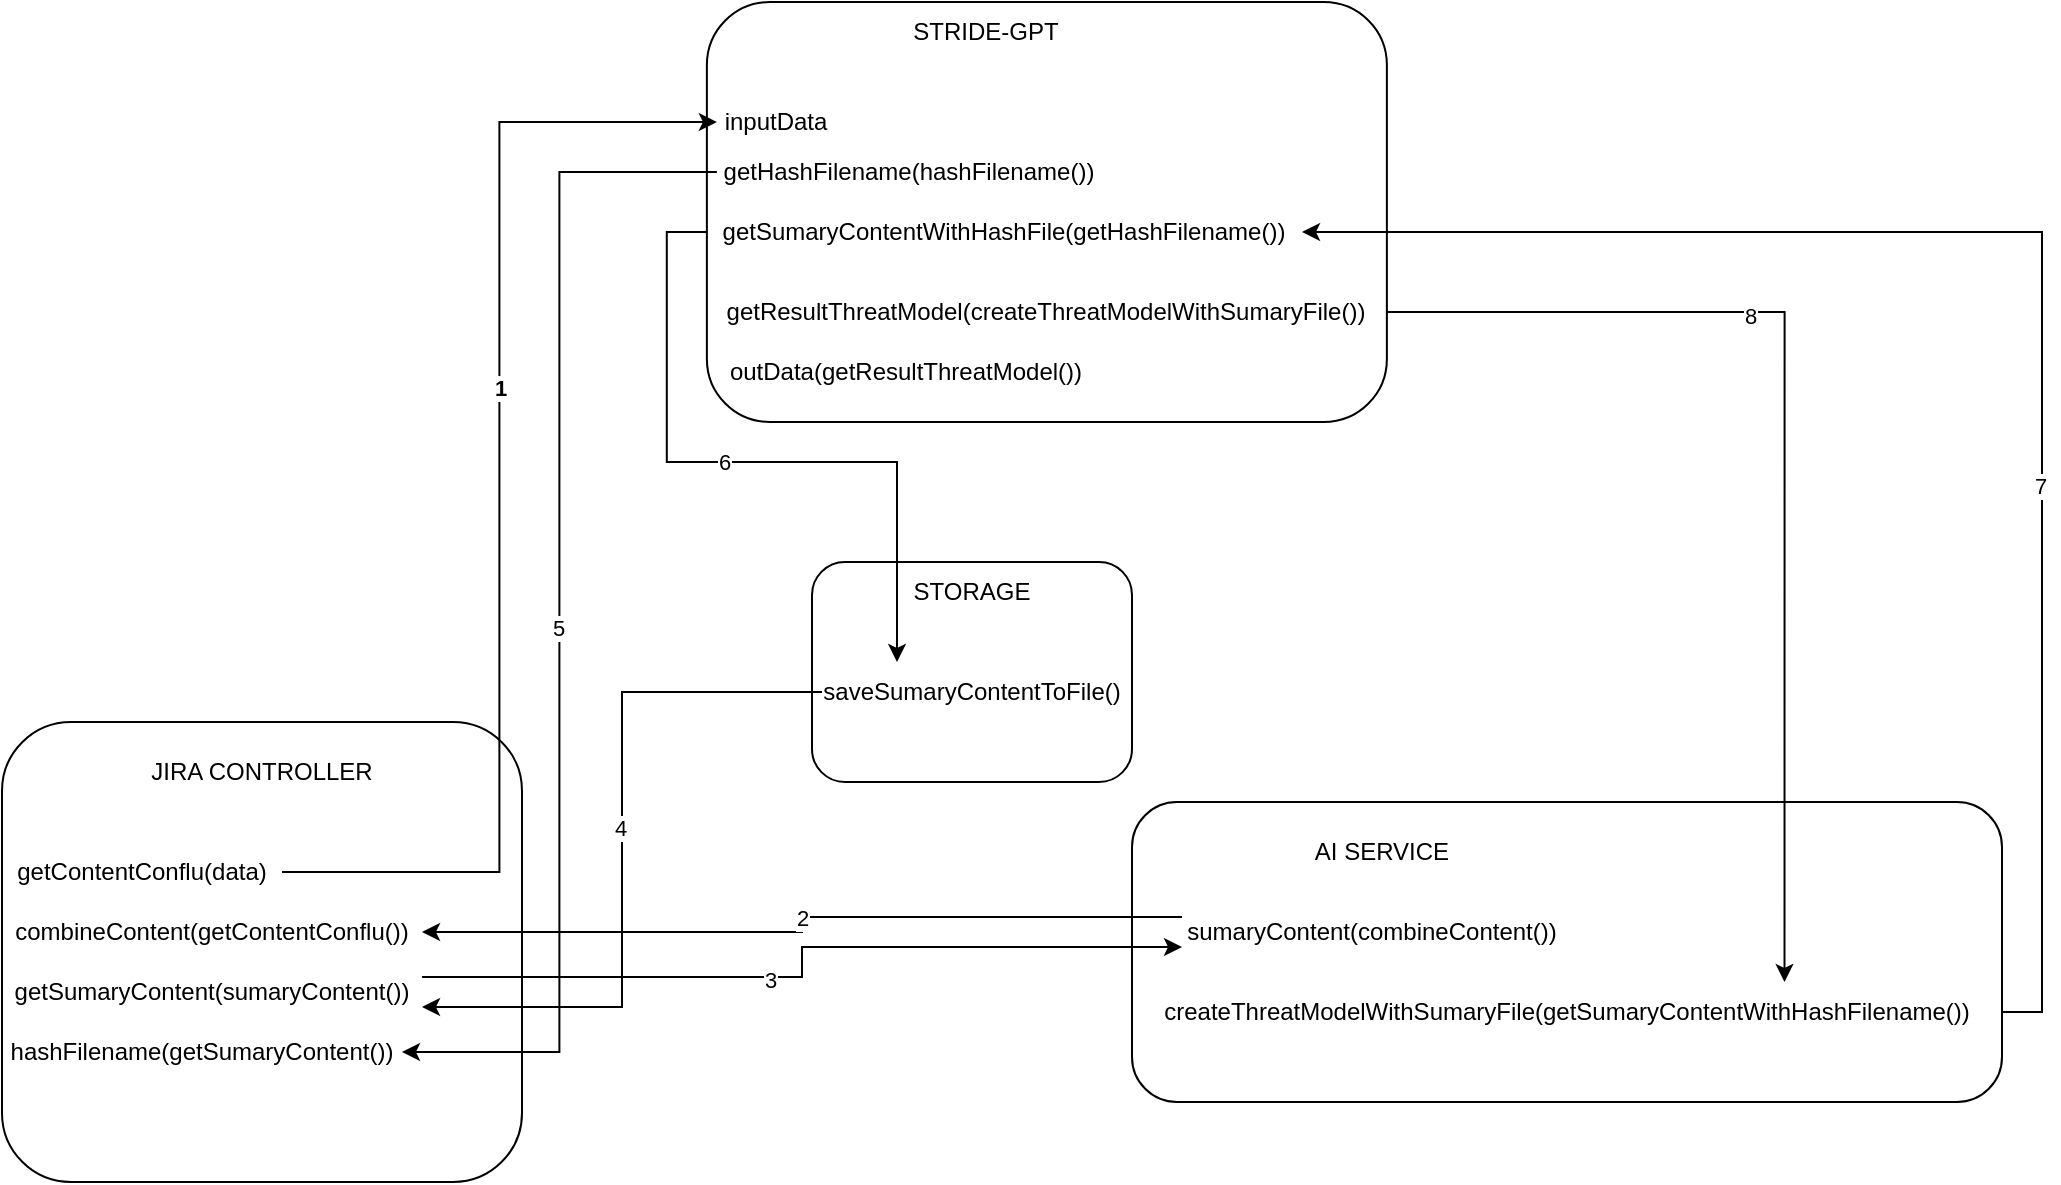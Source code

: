 <mxfile version="24.8.3">
  <diagram name="Page-1" id="RT4GRkkFQH6xOLgiwApK">
    <mxGraphModel dx="1122" dy="624" grid="1" gridSize="10" guides="1" tooltips="1" connect="1" arrows="1" fold="1" page="1" pageScale="1" pageWidth="850" pageHeight="1100" math="0" shadow="0">
      <root>
        <mxCell id="0" />
        <mxCell id="1" parent="0" />
        <mxCell id="L6vFcA4xw2nvtrMXPZ_j-1" value="" style="rounded=1;whiteSpace=wrap;html=1;" vertex="1" parent="1">
          <mxGeometry x="362.44" y="150" width="340" height="210" as="geometry" />
        </mxCell>
        <mxCell id="L6vFcA4xw2nvtrMXPZ_j-2" value="" style="rounded=1;whiteSpace=wrap;html=1;" vertex="1" parent="1">
          <mxGeometry x="575" y="550" width="435" height="150" as="geometry" />
        </mxCell>
        <mxCell id="L6vFcA4xw2nvtrMXPZ_j-3" value="" style="rounded=1;whiteSpace=wrap;html=1;" vertex="1" parent="1">
          <mxGeometry x="10" y="510" width="260" height="230" as="geometry" />
        </mxCell>
        <mxCell id="L6vFcA4xw2nvtrMXPZ_j-4" value="" style="rounded=1;whiteSpace=wrap;html=1;" vertex="1" parent="1">
          <mxGeometry x="415" y="430" width="160" height="110" as="geometry" />
        </mxCell>
        <mxCell id="L6vFcA4xw2nvtrMXPZ_j-7" value="JIRA CONTROLLER" style="text;html=1;align=center;verticalAlign=middle;whiteSpace=wrap;rounded=0;" vertex="1" parent="1">
          <mxGeometry x="75" y="520" width="130" height="30" as="geometry" />
        </mxCell>
        <mxCell id="L6vFcA4xw2nvtrMXPZ_j-13" style="edgeStyle=orthogonalEdgeStyle;rounded=0;orthogonalLoop=1;jettySize=auto;html=1;entryX=0;entryY=0.5;entryDx=0;entryDy=0;" edge="1" parent="1" source="L6vFcA4xw2nvtrMXPZ_j-8" target="L6vFcA4xw2nvtrMXPZ_j-11">
          <mxGeometry relative="1" as="geometry" />
        </mxCell>
        <mxCell id="L6vFcA4xw2nvtrMXPZ_j-35" value="&lt;b&gt;1&lt;/b&gt;" style="edgeLabel;html=1;align=center;verticalAlign=middle;resizable=0;points=[];" vertex="1" connectable="0" parent="L6vFcA4xw2nvtrMXPZ_j-13">
          <mxGeometry x="0.184" relative="1" as="geometry">
            <mxPoint as="offset" />
          </mxGeometry>
        </mxCell>
        <mxCell id="L6vFcA4xw2nvtrMXPZ_j-8" value="getContentConflu(data)" style="text;html=1;align=center;verticalAlign=middle;whiteSpace=wrap;rounded=0;" vertex="1" parent="1">
          <mxGeometry x="10" y="570" width="140" height="30" as="geometry" />
        </mxCell>
        <mxCell id="L6vFcA4xw2nvtrMXPZ_j-9" value="combineContent(getContentConflu())" style="text;html=1;align=center;verticalAlign=middle;whiteSpace=wrap;rounded=0;" vertex="1" parent="1">
          <mxGeometry x="10" y="600" width="210" height="30" as="geometry" />
        </mxCell>
        <mxCell id="L6vFcA4xw2nvtrMXPZ_j-10" value="STRIDE-GPT" style="text;html=1;align=center;verticalAlign=middle;whiteSpace=wrap;rounded=0;" vertex="1" parent="1">
          <mxGeometry x="452.44" y="150" width="100" height="30" as="geometry" />
        </mxCell>
        <mxCell id="L6vFcA4xw2nvtrMXPZ_j-11" value="inputData" style="text;html=1;align=center;verticalAlign=middle;whiteSpace=wrap;rounded=0;" vertex="1" parent="1">
          <mxGeometry x="367.44" y="195" width="60" height="30" as="geometry" />
        </mxCell>
        <mxCell id="L6vFcA4xw2nvtrMXPZ_j-15" value="AI SERVICE" style="text;html=1;align=center;verticalAlign=middle;whiteSpace=wrap;rounded=0;" vertex="1" parent="1">
          <mxGeometry x="660" y="560" width="80" height="30" as="geometry" />
        </mxCell>
        <mxCell id="L6vFcA4xw2nvtrMXPZ_j-17" style="edgeStyle=orthogonalEdgeStyle;rounded=0;orthogonalLoop=1;jettySize=auto;html=1;entryX=1;entryY=0.5;entryDx=0;entryDy=0;exitX=0;exitY=0.25;exitDx=0;exitDy=0;" edge="1" parent="1" source="L6vFcA4xw2nvtrMXPZ_j-16" target="L6vFcA4xw2nvtrMXPZ_j-9">
          <mxGeometry relative="1" as="geometry">
            <mxPoint x="530" y="600" as="sourcePoint" />
          </mxGeometry>
        </mxCell>
        <mxCell id="L6vFcA4xw2nvtrMXPZ_j-37" value="2" style="edgeLabel;html=1;align=center;verticalAlign=middle;resizable=0;points=[];" vertex="1" connectable="0" parent="L6vFcA4xw2nvtrMXPZ_j-17">
          <mxGeometry x="-0.017" relative="1" as="geometry">
            <mxPoint as="offset" />
          </mxGeometry>
        </mxCell>
        <mxCell id="L6vFcA4xw2nvtrMXPZ_j-16" value="sumaryContent(combineContent())" style="text;html=1;align=center;verticalAlign=middle;whiteSpace=wrap;rounded=0;" vertex="1" parent="1">
          <mxGeometry x="600" y="600" width="190" height="30" as="geometry" />
        </mxCell>
        <mxCell id="L6vFcA4xw2nvtrMXPZ_j-20" style="edgeStyle=orthogonalEdgeStyle;rounded=0;orthogonalLoop=1;jettySize=auto;html=1;exitX=1;exitY=0.25;exitDx=0;exitDy=0;entryX=0;entryY=0.75;entryDx=0;entryDy=0;" edge="1" parent="1" source="L6vFcA4xw2nvtrMXPZ_j-18" target="L6vFcA4xw2nvtrMXPZ_j-16">
          <mxGeometry relative="1" as="geometry">
            <mxPoint x="540" y="650" as="targetPoint" />
          </mxGeometry>
        </mxCell>
        <mxCell id="L6vFcA4xw2nvtrMXPZ_j-38" value="3" style="edgeLabel;html=1;align=center;verticalAlign=middle;resizable=0;points=[];" vertex="1" connectable="0" parent="L6vFcA4xw2nvtrMXPZ_j-20">
          <mxGeometry x="-0.114" y="-1" relative="1" as="geometry">
            <mxPoint x="-1" as="offset" />
          </mxGeometry>
        </mxCell>
        <mxCell id="L6vFcA4xw2nvtrMXPZ_j-18" value="getSumaryContent(sumaryContent())" style="text;html=1;align=center;verticalAlign=middle;whiteSpace=wrap;rounded=0;" vertex="1" parent="1">
          <mxGeometry x="10" y="630" width="210" height="30" as="geometry" />
        </mxCell>
        <mxCell id="L6vFcA4xw2nvtrMXPZ_j-21" value="STORAGE" style="text;html=1;align=center;verticalAlign=middle;whiteSpace=wrap;rounded=0;" vertex="1" parent="1">
          <mxGeometry x="465" y="430" width="60" height="30" as="geometry" />
        </mxCell>
        <mxCell id="L6vFcA4xw2nvtrMXPZ_j-23" style="edgeStyle=orthogonalEdgeStyle;rounded=0;orthogonalLoop=1;jettySize=auto;html=1;entryX=1;entryY=0.75;entryDx=0;entryDy=0;" edge="1" parent="1" source="L6vFcA4xw2nvtrMXPZ_j-22" target="L6vFcA4xw2nvtrMXPZ_j-18">
          <mxGeometry relative="1" as="geometry" />
        </mxCell>
        <mxCell id="L6vFcA4xw2nvtrMXPZ_j-39" value="4" style="edgeLabel;html=1;align=center;verticalAlign=middle;resizable=0;points=[];" vertex="1" connectable="0" parent="L6vFcA4xw2nvtrMXPZ_j-23">
          <mxGeometry x="-0.064" y="-1" relative="1" as="geometry">
            <mxPoint as="offset" />
          </mxGeometry>
        </mxCell>
        <mxCell id="L6vFcA4xw2nvtrMXPZ_j-22" value="saveSumaryContentToFile()" style="text;html=1;align=center;verticalAlign=middle;whiteSpace=wrap;rounded=0;" vertex="1" parent="1">
          <mxGeometry x="420" y="480" width="150" height="30" as="geometry" />
        </mxCell>
        <mxCell id="L6vFcA4xw2nvtrMXPZ_j-24" value="hashFilename(getSumaryContent())" style="text;html=1;align=center;verticalAlign=middle;whiteSpace=wrap;rounded=0;" vertex="1" parent="1">
          <mxGeometry x="10" y="660" width="200" height="30" as="geometry" />
        </mxCell>
        <mxCell id="L6vFcA4xw2nvtrMXPZ_j-26" style="edgeStyle=orthogonalEdgeStyle;rounded=0;orthogonalLoop=1;jettySize=auto;html=1;entryX=1;entryY=0.5;entryDx=0;entryDy=0;" edge="1" parent="1" source="L6vFcA4xw2nvtrMXPZ_j-25" target="L6vFcA4xw2nvtrMXPZ_j-24">
          <mxGeometry relative="1" as="geometry" />
        </mxCell>
        <mxCell id="L6vFcA4xw2nvtrMXPZ_j-40" value="5" style="edgeLabel;html=1;align=center;verticalAlign=middle;resizable=0;points=[];" vertex="1" connectable="0" parent="L6vFcA4xw2nvtrMXPZ_j-26">
          <mxGeometry x="0.025" y="-1" relative="1" as="geometry">
            <mxPoint as="offset" />
          </mxGeometry>
        </mxCell>
        <mxCell id="L6vFcA4xw2nvtrMXPZ_j-25" value="getHashFilename(hashFilename())" style="text;html=1;align=center;verticalAlign=middle;whiteSpace=wrap;rounded=0;" vertex="1" parent="1">
          <mxGeometry x="367.44" y="220" width="192.56" height="30" as="geometry" />
        </mxCell>
        <mxCell id="L6vFcA4xw2nvtrMXPZ_j-28" style="edgeStyle=orthogonalEdgeStyle;rounded=0;orthogonalLoop=1;jettySize=auto;html=1;entryX=0.25;entryY=0;entryDx=0;entryDy=0;exitX=0;exitY=0.5;exitDx=0;exitDy=0;" edge="1" parent="1" source="L6vFcA4xw2nvtrMXPZ_j-27" target="L6vFcA4xw2nvtrMXPZ_j-22">
          <mxGeometry relative="1" as="geometry" />
        </mxCell>
        <mxCell id="L6vFcA4xw2nvtrMXPZ_j-41" value="6" style="edgeLabel;html=1;align=center;verticalAlign=middle;resizable=0;points=[];" vertex="1" connectable="0" parent="L6vFcA4xw2nvtrMXPZ_j-28">
          <mxGeometry x="-0.068" relative="1" as="geometry">
            <mxPoint as="offset" />
          </mxGeometry>
        </mxCell>
        <mxCell id="L6vFcA4xw2nvtrMXPZ_j-27" value="getSumaryContentWithHashFile(getHashFilename())" style="text;html=1;align=center;verticalAlign=middle;whiteSpace=wrap;rounded=0;" vertex="1" parent="1">
          <mxGeometry x="362.44" y="250" width="297.56" height="30" as="geometry" />
        </mxCell>
        <mxCell id="L6vFcA4xw2nvtrMXPZ_j-31" style="edgeStyle=orthogonalEdgeStyle;rounded=0;orthogonalLoop=1;jettySize=auto;html=1;entryX=1;entryY=0.5;entryDx=0;entryDy=0;exitX=1;exitY=0.5;exitDx=0;exitDy=0;" edge="1" parent="1" source="L6vFcA4xw2nvtrMXPZ_j-29" target="L6vFcA4xw2nvtrMXPZ_j-27">
          <mxGeometry relative="1" as="geometry" />
        </mxCell>
        <mxCell id="L6vFcA4xw2nvtrMXPZ_j-42" value="7" style="edgeLabel;html=1;align=center;verticalAlign=middle;resizable=0;points=[];" vertex="1" connectable="0" parent="L6vFcA4xw2nvtrMXPZ_j-31">
          <mxGeometry x="-0.274" y="1" relative="1" as="geometry">
            <mxPoint as="offset" />
          </mxGeometry>
        </mxCell>
        <mxCell id="L6vFcA4xw2nvtrMXPZ_j-29" value="createThreatModelWithSumaryFile(getSumaryContentWithHashFilename())" style="text;html=1;align=center;verticalAlign=middle;whiteSpace=wrap;rounded=0;" vertex="1" parent="1">
          <mxGeometry x="575" y="640" width="435" height="30" as="geometry" />
        </mxCell>
        <mxCell id="L6vFcA4xw2nvtrMXPZ_j-33" style="edgeStyle=orthogonalEdgeStyle;rounded=0;orthogonalLoop=1;jettySize=auto;html=1;entryX=0.75;entryY=0;entryDx=0;entryDy=0;exitX=1;exitY=0.5;exitDx=0;exitDy=0;" edge="1" parent="1" source="L6vFcA4xw2nvtrMXPZ_j-32" target="L6vFcA4xw2nvtrMXPZ_j-29">
          <mxGeometry relative="1" as="geometry" />
        </mxCell>
        <mxCell id="L6vFcA4xw2nvtrMXPZ_j-43" value="8" style="edgeLabel;html=1;align=center;verticalAlign=middle;resizable=0;points=[];" vertex="1" connectable="0" parent="L6vFcA4xw2nvtrMXPZ_j-33">
          <mxGeometry x="-0.322" y="-2" relative="1" as="geometry">
            <mxPoint as="offset" />
          </mxGeometry>
        </mxCell>
        <mxCell id="L6vFcA4xw2nvtrMXPZ_j-32" value="getResultThreatModel(createThreatModelWithSumaryFile())" style="text;html=1;align=center;verticalAlign=middle;whiteSpace=wrap;rounded=0;" vertex="1" parent="1">
          <mxGeometry x="362.44" y="290" width="340" height="30" as="geometry" />
        </mxCell>
        <mxCell id="L6vFcA4xw2nvtrMXPZ_j-34" value="outData(getResultThreatModel())" style="text;html=1;align=center;verticalAlign=middle;whiteSpace=wrap;rounded=0;" vertex="1" parent="1">
          <mxGeometry x="367.44" y="320" width="190" height="30" as="geometry" />
        </mxCell>
      </root>
    </mxGraphModel>
  </diagram>
</mxfile>
